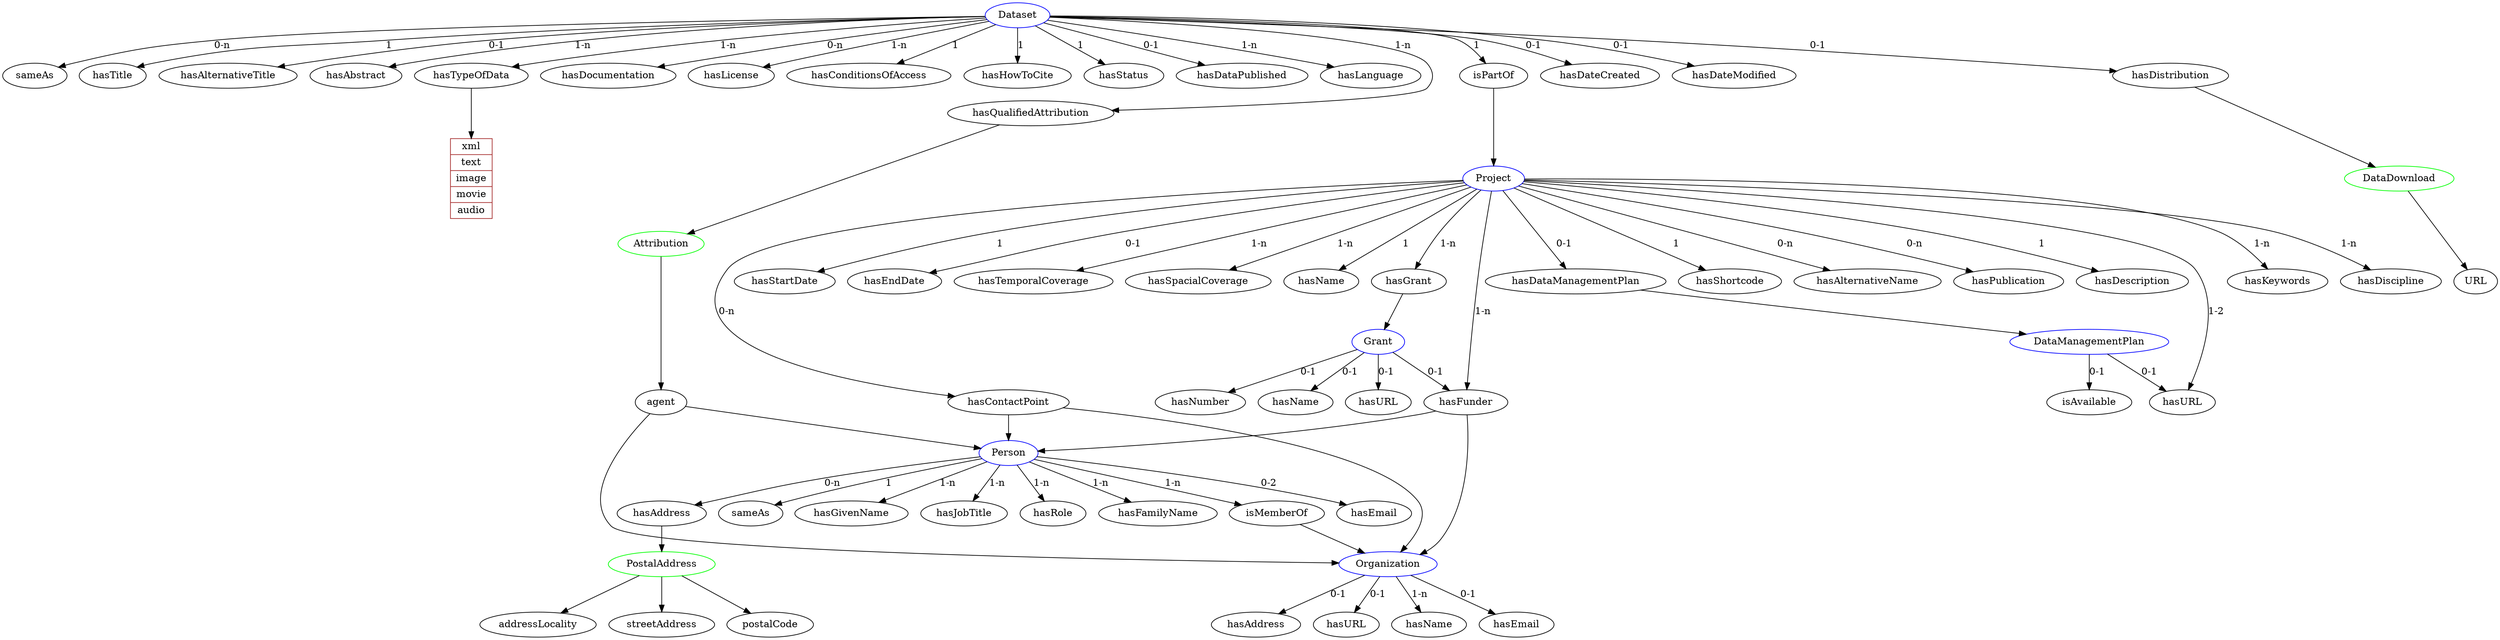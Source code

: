 digraph metadata {
    // dsp-repo Datatypes
    Dataset [color=blue];
    Project [color=blue];
    Person [color=blue];
    Organization [color=blue];
    Grant [color=blue];
    DataManagementPlan [color=blue];

    // other Datatypes
    Attribution [color=green];
    DataDownload [color=green];
    PostalAddress [color=green];

    Attribution -> agent;
    agent -> Person;
    agent -> Organization;

    DataDownload -> URL;

    PostalAddress -> streetAddress
    PostalAddress -> postalCode
    PostalAddress -> addressLocality

    // Enum
    Types [color=brown, shape=record, label="{xml | text | image | movie | audio}"];


    // Dataset
    // -------
    Dataset -> sameAs [label="0-n"];
    Dataset -> hasTitle [label="1"];
    Dataset -> hasAlternativeTitle [label="0-1"];
    Dataset -> hasAbstract [label="1-n"];
    Dataset -> hasTypeOfData [label="1-n"];
    hasTypeOfData -> Types
    Dataset -> hasDocumentation [label="0-n"];
    Dataset -> hasLicense [label="1-n"];
    Dataset -> hasConditionsOfAccess [label="1"];
    Dataset -> hasHowToCite [label="1"];
    Dataset -> hasStatus [label="1"];
    Dataset -> hasDataPublished [label="0-1"];
    Dataset -> hasLanguage [label="1-n"];
    Dataset -> isPartOf [label="1"];
    isPartOf -> Project
    Dataset -> hasQualifiedAttribution [label="1-n"];
    hasQualifiedAttribution -> Attribution
    Dataset -> hasDateCreated [label="0-1"];
    Dataset -> hasDateModified [label="0-1"];
    Dataset -> hasDistribution [label="0-1"];
    hasDistribution -> DataDownload


    // Project
    // -------
    Project -> hasName [label="1"];
    Project -> hasDescription [label="1"];
    Project -> hasKeywords [label="1-n"];
    Project -> hasDiscipline [label="1-n"];
    Project -> hasStartDate [label="1"];
    Project -> hasEndDate [label="0-1"];
    Project -> hasTemporalCoverage [label="1-n"];
    Project -> hasSpacialCoverage [label="1-n"];
    Project -> hasFunder [label="1-n"];
    hasFunder -> Person;
    hasFunder -> Organization;
    Project -> hasGrant [label="1-n"];
    hasGrant -> Grant;
    Project -> hasURL [label="1-2"];
    Project -> hasShortcode [label="1"];
    Project -> hasAlternativeName [label="0-n"];
    Project -> hasDataManagementPlan [label="0-1"];
    hasDataManagementPlan -> DataManagementPlan;
    Project -> hasPublication [label="0-n"];
    Project -> hasContactPoint [label="0-n"];
    hasContactPoint -> Person;
    hasContactPoint -> Organization;


    // Person
    // ------
    sameAs2 [label="sameAs"];
    Person -> sameAs2 [label="1"];
    Person -> hasGivenName [label="1-n"];
    Person -> hasFamilyName [label="1-n"];
    Person -> hasEmail [label="0-2"];
    Person -> hasAddress [label="0-n"];
    hasAddress -> PostalAddress
    Person -> isMemberOf [label="1-n"];
    isMemberOf -> Organization
    Person -> hasJobTitle [label="1-n"];
    Person -> hasRole [label="1-n"];


    // Organization
    // ------------
    hasName2 [label="hasName"];
    Organization -> hasName2 [label="1-n"];
    hasEmail2 [label="hasEmail"];
    Organization -> hasEmail2 [label="0-1"];
    hasAddress2 [label="hasAddress"];
    Organization -> hasAddress2 [label="0-1"];
    hasURL2 [label="hasURL"];
    Organization -> hasURL2 [label="0-1"];


    // Grant
    // -----
    hasName3 [label="hasName"];
    Grant -> hasName3 [label="0-1"];
    hasURL3 [label="hasURL"];
    Grant -> hasURL3 [label="0-1"];
    Grant -> hasNumber [label="0-1"]
    Grant -> hasFunder [label="0-1"]


    // Data Management Plan
    // --------------------
    DataManagementPlan -> hasURL [label="0-1"]
    DataManagementPlan -> isAvailable [label="0-1"]
}
